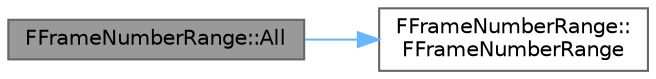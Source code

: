 digraph "FFrameNumberRange::All"
{
 // INTERACTIVE_SVG=YES
 // LATEX_PDF_SIZE
  bgcolor="transparent";
  edge [fontname=Helvetica,fontsize=10,labelfontname=Helvetica,labelfontsize=10];
  node [fontname=Helvetica,fontsize=10,shape=box,height=0.2,width=0.4];
  rankdir="LR";
  Node1 [id="Node000001",label="FFrameNumberRange::All",height=0.2,width=0.4,color="gray40", fillcolor="grey60", style="filled", fontcolor="black",tooltip=" "];
  Node1 -> Node2 [id="edge1_Node000001_Node000002",color="steelblue1",style="solid",tooltip=" "];
  Node2 [id="Node000002",label="FFrameNumberRange::\lFFrameNumberRange",height=0.2,width=0.4,color="grey40", fillcolor="white", style="filled",URL="$da/dcd/structFFrameNumberRange.html#aa8e25ba8eee7e0dd062f4c61182b574f",tooltip=" "];
}
